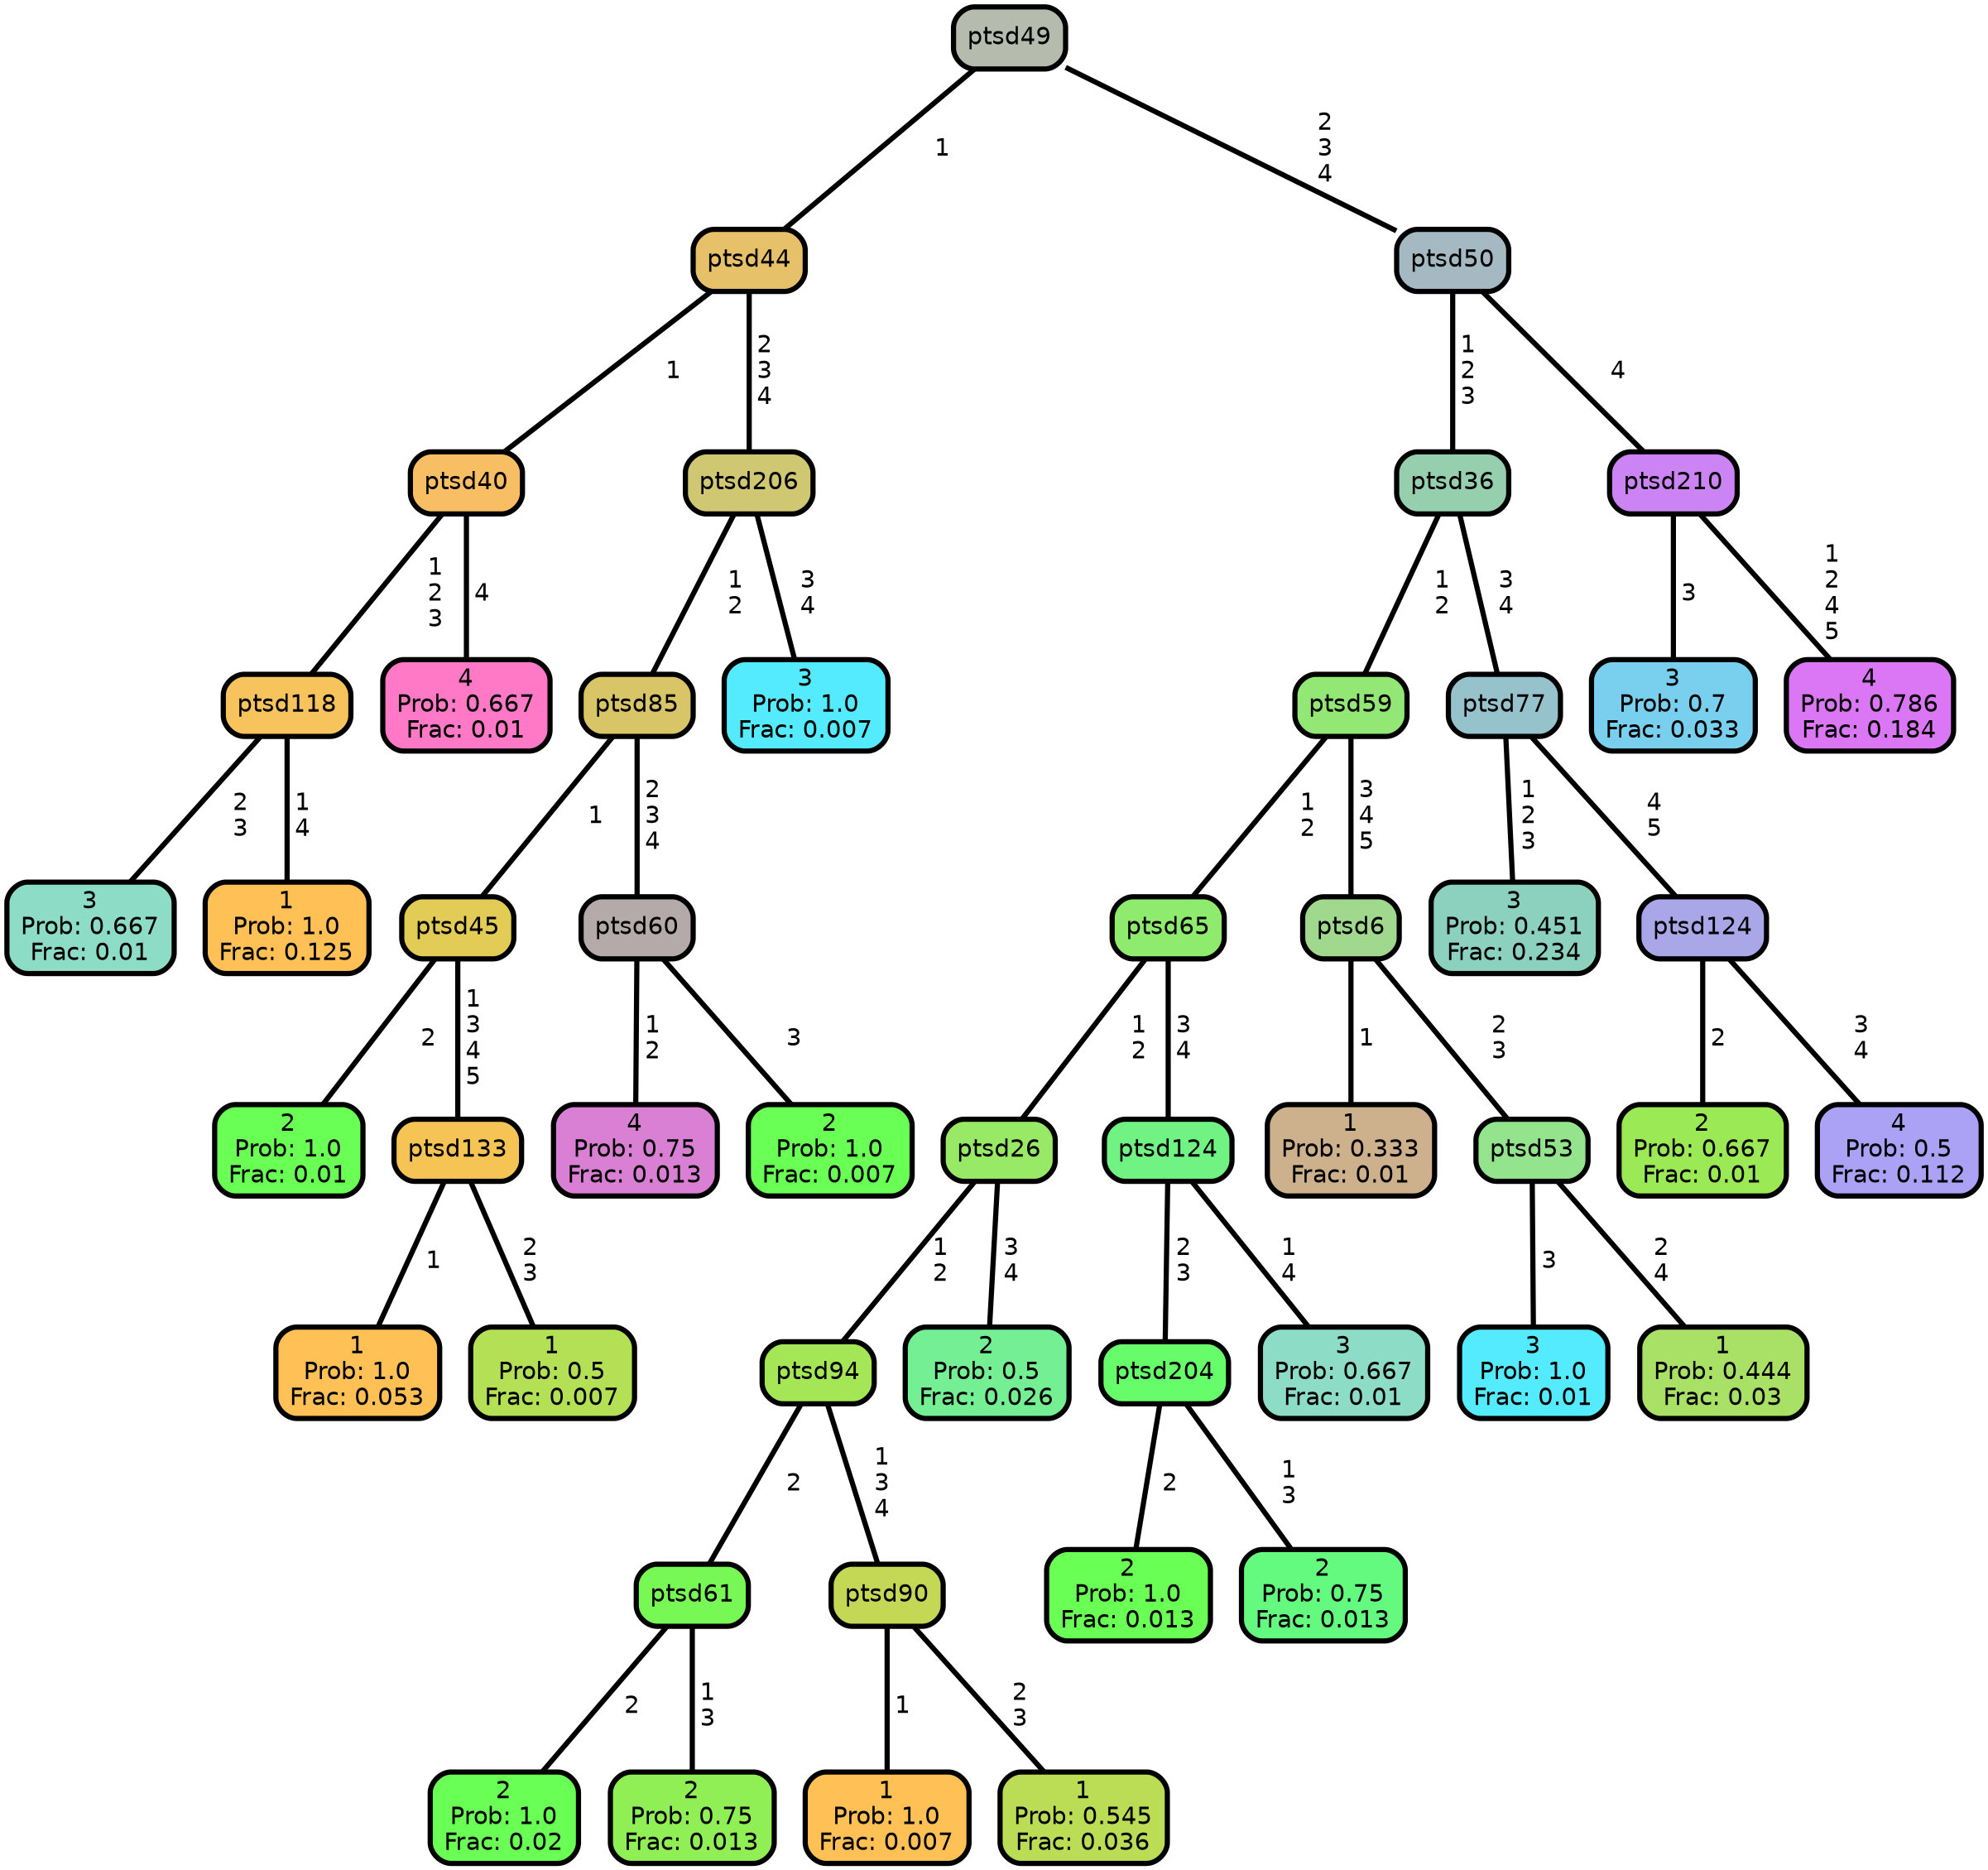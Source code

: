 graph Tree {
node [shape=box, style="filled, rounded",color="black",penwidth="3",fontcolor="black",                 fontname=helvetica] ;
graph [ranksep="0 equally", splines=straight,                 bgcolor=transparent, dpi=60] ;
edge [fontname=helvetica, color=black] ;
0 [label="3
Prob: 0.667
Frac: 0.01", fillcolor="#8dddc6"] ;
1 [label="ptsd118",href=".//ptsd118.svg", fillcolor="#f6c35d"] ;
2 [label="1
Prob: 1.0
Frac: 0.125", fillcolor="#ffc155"] ;
3 [label="ptsd40",href=".//ptsd40.svg", fillcolor="#f7be64"] ;
4 [label="4
Prob: 0.667
Frac: 0.01", fillcolor="#ff79c6"] ;
5 [label="ptsd44",href=".//ptsd44.svg", fillcolor="#e7c169"] ;
6 [label="2
Prob: 1.0
Frac: 0.01", fillcolor="#6aff55"] ;
7 [label="ptsd45",href=".//ptsd45.svg", fillcolor="#e2cc55"] ;
8 [label="1
Prob: 1.0
Frac: 0.053", fillcolor="#ffc155"] ;
9 [label="ptsd133",href=".//ptsd133.svg", fillcolor="#f6c455"] ;
10 [label="1
Prob: 0.5
Frac: 0.007", fillcolor="#b4e055"] ;
11 [label="ptsd85",href=".//ptsd85.svg", fillcolor="#d8c567"] ;
12 [label="4
Prob: 0.75
Frac: 0.013", fillcolor="#d97fd4"] ;
13 [label="ptsd60",href=".//ptsd60.svg", fillcolor="#b4aaaa"] ;
14 [label="2
Prob: 1.0
Frac: 0.007", fillcolor="#6aff55"] ;
15 [label="ptsd206",href=".//ptsd206.svg", fillcolor="#cfc772"] ;
16 [label="3
Prob: 1.0
Frac: 0.007", fillcolor="#55ebff"] ;
17 [label="ptsd49",href=".//ptsd49.svg", fillcolor="#b5bbad"] ;
18 [label="2
Prob: 1.0
Frac: 0.02", fillcolor="#6aff55"] ;
19 [label="ptsd61",href=".//ptsd61.svg", fillcolor="#78f855"] ;
20 [label="2
Prob: 0.75
Frac: 0.013", fillcolor="#8fef55"] ;
21 [label="ptsd94",href=".//ptsd94.svg", fillcolor="#a4e655"] ;
22 [label="1
Prob: 1.0
Frac: 0.007", fillcolor="#ffc155"] ;
23 [label="ptsd90",href=".//ptsd90.svg", fillcolor="#c5d855"] ;
24 [label="1
Prob: 0.545
Frac: 0.036", fillcolor="#bbdd55"] ;
25 [label="ptsd26",href=".//ptsd26.svg", fillcolor="#98e965"] ;
26 [label="2
Prob: 0.5
Frac: 0.026", fillcolor="#74ef94"] ;
27 [label="ptsd65",href=".//ptsd65.svg", fillcolor="#8eeb6d"] ;
28 [label="2
Prob: 1.0
Frac: 0.013", fillcolor="#6aff55"] ;
29 [label="ptsd204",href=".//ptsd204.svg", fillcolor="#67fc6a"] ;
30 [label="2
Prob: 0.75
Frac: 0.013", fillcolor="#64fa7f"] ;
31 [label="ptsd124",href=".//ptsd124.svg", fillcolor="#71f383"] ;
32 [label="3
Prob: 0.667
Frac: 0.01", fillcolor="#8dddc6"] ;
33 [label="ptsd59",href=".//ptsd59.svg", fillcolor="#92e775"] ;
34 [label="1
Prob: 0.333
Frac: 0.01", fillcolor="#cdb18d"] ;
35 [label="ptsd6",href=".//ptsd6.svg", fillcolor="#a0d98d"] ;
36 [label="3
Prob: 1.0
Frac: 0.01", fillcolor="#55ebff"] ;
37 [label="ptsd53",href=".//ptsd53.svg", fillcolor="#94e38d"] ;
38 [label="1
Prob: 0.444
Frac: 0.03", fillcolor="#a9e167"] ;
39 [label="ptsd36",href=".//ptsd36.svg", fillcolor="#95cfae"] ;
40 [label="3
Prob: 0.451
Frac: 0.234", fillcolor="#8cd1be"] ;
41 [label="ptsd77",href=".//ptsd77.svg", fillcolor="#96c2cc"] ;
42 [label="2
Prob: 0.667
Frac: 0.01", fillcolor="#9bea55"] ;
43 [label="ptsd124",href=".//ptsd124.svg", fillcolor="#a9a7e8"] ;
44 [label="4
Prob: 0.5
Frac: 0.112", fillcolor="#aba1f5"] ;
45 [label="ptsd50",href=".//ptsd50.svg", fillcolor="#a5b9c2"] ;
46 [label="3
Prob: 0.7
Frac: 0.033", fillcolor="#79cfee"] ;
47 [label="ptsd210",href=".//ptsd210.svg", fillcolor="#cc83f4"] ;
48 [label="4
Prob: 0.786
Frac: 0.184", fillcolor="#db76f5"] ;
1 -- 0 [label=" 2\n 3",penwidth=3] ;
1 -- 2 [label=" 1\n 4",penwidth=3] ;
3 -- 1 [label=" 1\n 2\n 3",penwidth=3] ;
3 -- 4 [label=" 4",penwidth=3] ;
5 -- 3 [label=" 1",penwidth=3] ;
5 -- 15 [label=" 2\n 3\n 4",penwidth=3] ;
7 -- 6 [label=" 2",penwidth=3] ;
7 -- 9 [label=" 1\n 3\n 4\n 5",penwidth=3] ;
9 -- 8 [label=" 1",penwidth=3] ;
9 -- 10 [label=" 2\n 3",penwidth=3] ;
11 -- 7 [label=" 1",penwidth=3] ;
11 -- 13 [label=" 2\n 3\n 4",penwidth=3] ;
13 -- 12 [label=" 1\n 2",penwidth=3] ;
13 -- 14 [label=" 3",penwidth=3] ;
15 -- 11 [label=" 1\n 2",penwidth=3] ;
15 -- 16 [label=" 3\n 4",penwidth=3] ;
17 -- 5 [label=" 1",penwidth=3] ;
17 -- 45 [label=" 2\n 3\n 4",penwidth=3] ;
19 -- 18 [label=" 2",penwidth=3] ;
19 -- 20 [label=" 1\n 3",penwidth=3] ;
21 -- 19 [label=" 2",penwidth=3] ;
21 -- 23 [label=" 1\n 3\n 4",penwidth=3] ;
23 -- 22 [label=" 1",penwidth=3] ;
23 -- 24 [label=" 2\n 3",penwidth=3] ;
25 -- 21 [label=" 1\n 2",penwidth=3] ;
25 -- 26 [label=" 3\n 4",penwidth=3] ;
27 -- 25 [label=" 1\n 2",penwidth=3] ;
27 -- 31 [label=" 3\n 4",penwidth=3] ;
29 -- 28 [label=" 2",penwidth=3] ;
29 -- 30 [label=" 1\n 3",penwidth=3] ;
31 -- 29 [label=" 2\n 3",penwidth=3] ;
31 -- 32 [label=" 1\n 4",penwidth=3] ;
33 -- 27 [label=" 1\n 2",penwidth=3] ;
33 -- 35 [label=" 3\n 4\n 5",penwidth=3] ;
35 -- 34 [label=" 1",penwidth=3] ;
35 -- 37 [label=" 2\n 3",penwidth=3] ;
37 -- 36 [label=" 3",penwidth=3] ;
37 -- 38 [label=" 2\n 4",penwidth=3] ;
39 -- 33 [label=" 1\n 2",penwidth=3] ;
39 -- 41 [label=" 3\n 4",penwidth=3] ;
41 -- 40 [label=" 1\n 2\n 3",penwidth=3] ;
41 -- 43 [label=" 4\n 5",penwidth=3] ;
43 -- 42 [label=" 2",penwidth=3] ;
43 -- 44 [label=" 3\n 4",penwidth=3] ;
45 -- 39 [label=" 1\n 2\n 3",penwidth=3] ;
45 -- 47 [label=" 4",penwidth=3] ;
47 -- 46 [label=" 3",penwidth=3] ;
47 -- 48 [label=" 1\n 2\n 4\n 5",penwidth=3] ;
{rank = same;}}